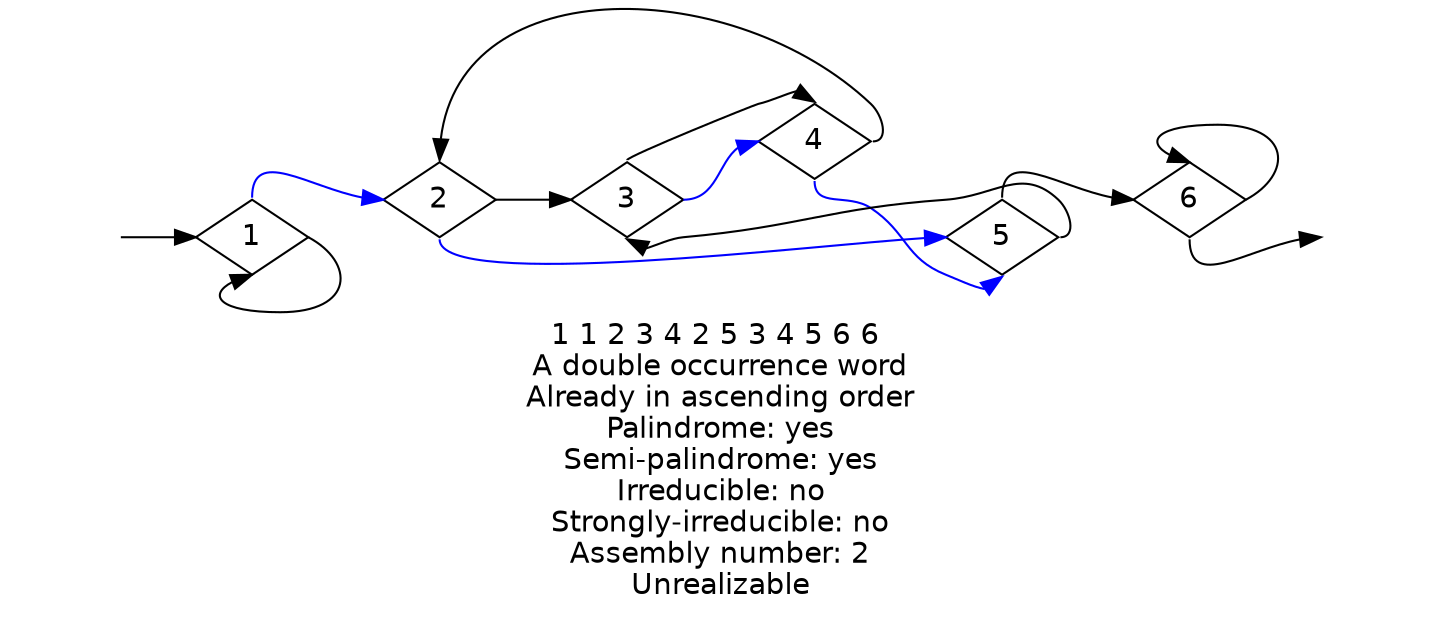 digraph {
fontname="Helvetica"
node [fontname="Helvetica"]
node [shape=diamond]
label="1 1 2 3 4 2 5 3 4 5 6 6 \nA double occurrence word\nAlready in ascending order\nPalindrome: yes\nSemi-palindrome: yes\nIrreducible: no\nStrongly-irreducible: no\nAssembly number: 2\nUnrealizable\n"
rankdir="LR"
a [style="invis"]
b [style="invis"]
a:e -> 1:w
1:e -> 1:s
1:n -> 2:w [color="blue"]
2:e -> 3:w
3:e -> 4:w [color="blue"]
4:e -> 2:n
2:s -> 5:w [color="blue"]
5:e -> 3:s
3:n -> 4:n
4:s -> 5:s [color="blue"]
5:n -> 6:w
6:e -> 6:n
6:s -> b:w
}
